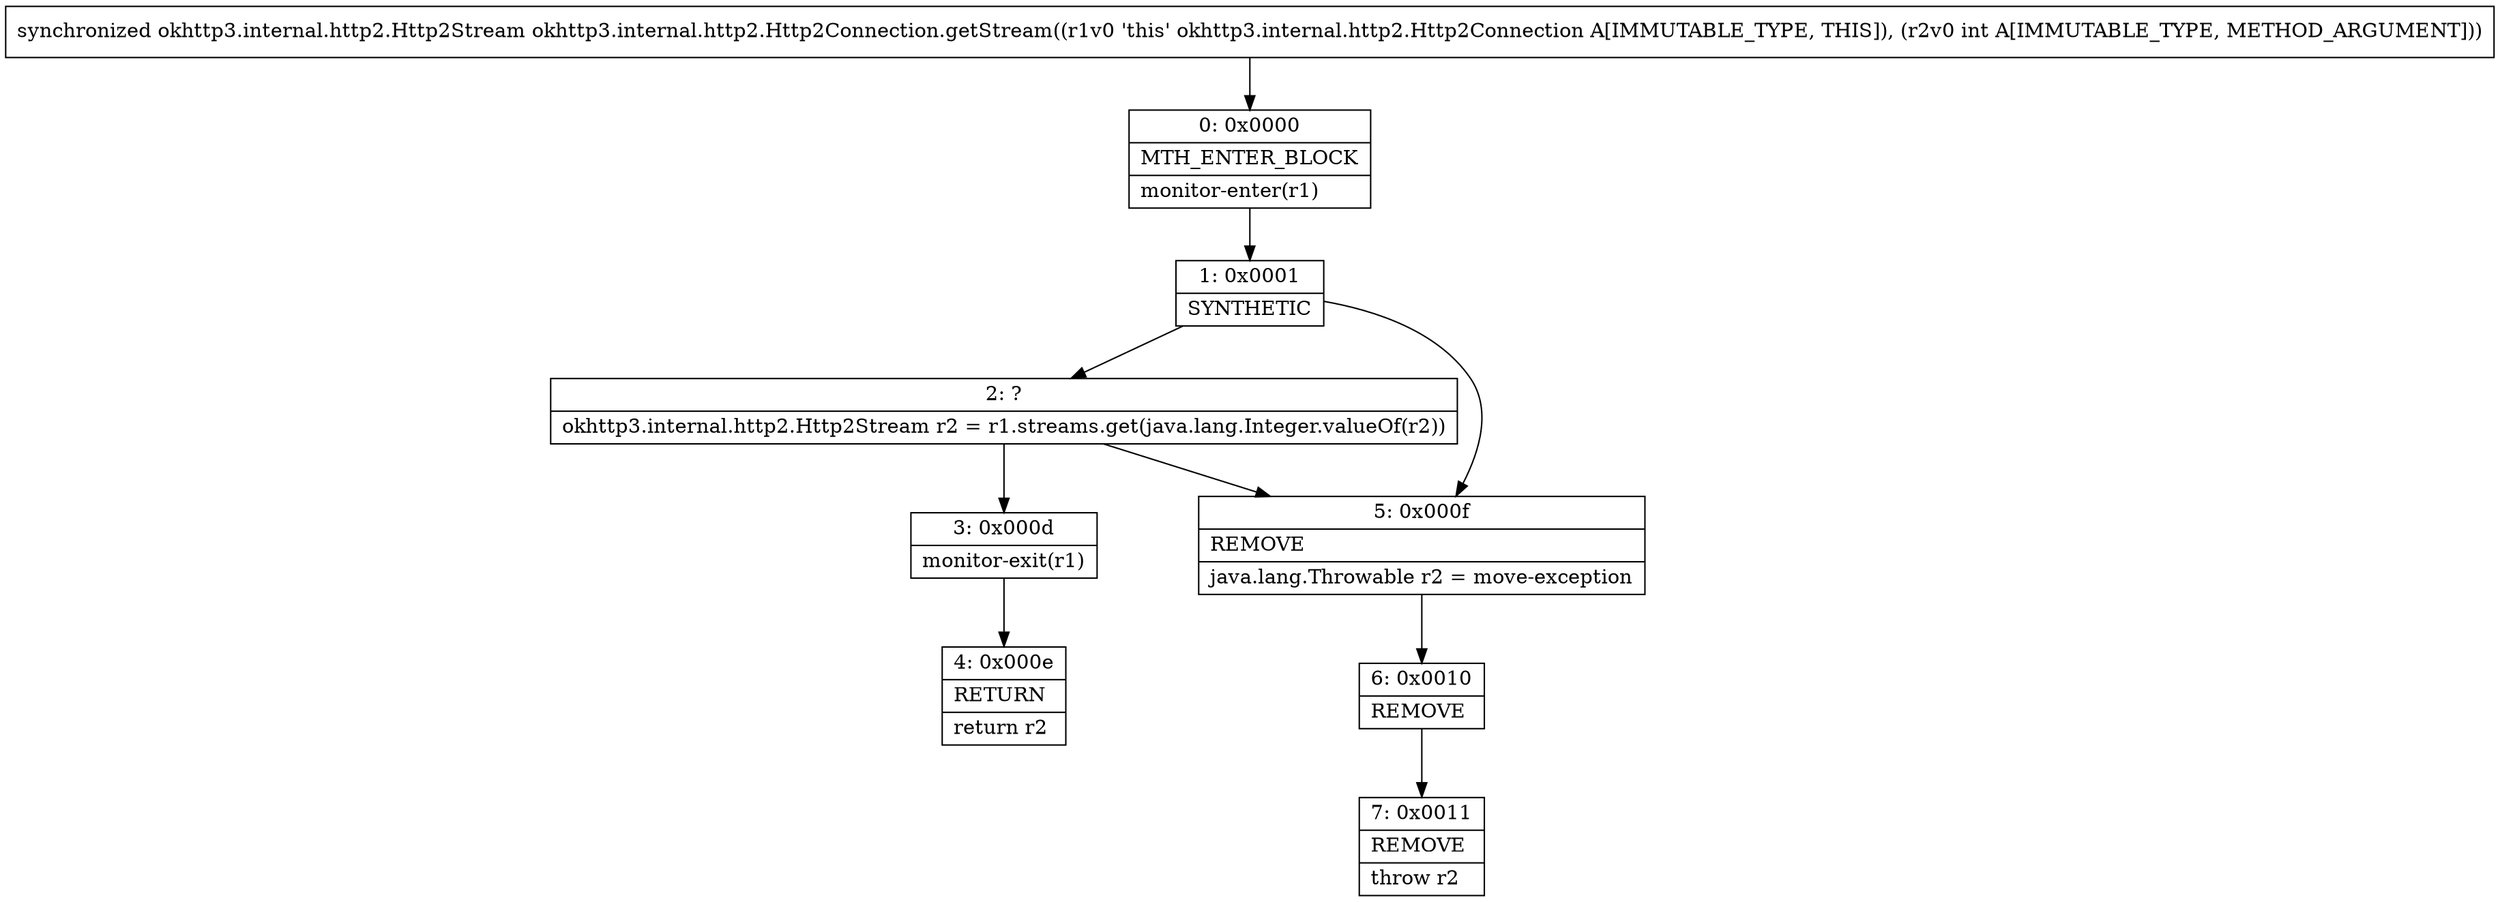 digraph "CFG forokhttp3.internal.http2.Http2Connection.getStream(I)Lokhttp3\/internal\/http2\/Http2Stream;" {
Node_0 [shape=record,label="{0\:\ 0x0000|MTH_ENTER_BLOCK\l|monitor\-enter(r1)\l}"];
Node_1 [shape=record,label="{1\:\ 0x0001|SYNTHETIC\l}"];
Node_2 [shape=record,label="{2\:\ ?|okhttp3.internal.http2.Http2Stream r2 = r1.streams.get(java.lang.Integer.valueOf(r2))\l}"];
Node_3 [shape=record,label="{3\:\ 0x000d|monitor\-exit(r1)\l}"];
Node_4 [shape=record,label="{4\:\ 0x000e|RETURN\l|return r2\l}"];
Node_5 [shape=record,label="{5\:\ 0x000f|REMOVE\l|java.lang.Throwable r2 = move\-exception\l}"];
Node_6 [shape=record,label="{6\:\ 0x0010|REMOVE\l}"];
Node_7 [shape=record,label="{7\:\ 0x0011|REMOVE\l|throw r2\l}"];
MethodNode[shape=record,label="{synchronized okhttp3.internal.http2.Http2Stream okhttp3.internal.http2.Http2Connection.getStream((r1v0 'this' okhttp3.internal.http2.Http2Connection A[IMMUTABLE_TYPE, THIS]), (r2v0 int A[IMMUTABLE_TYPE, METHOD_ARGUMENT])) }"];
MethodNode -> Node_0;
Node_0 -> Node_1;
Node_1 -> Node_2;
Node_1 -> Node_5;
Node_2 -> Node_3;
Node_2 -> Node_5;
Node_3 -> Node_4;
Node_5 -> Node_6;
Node_6 -> Node_7;
}

